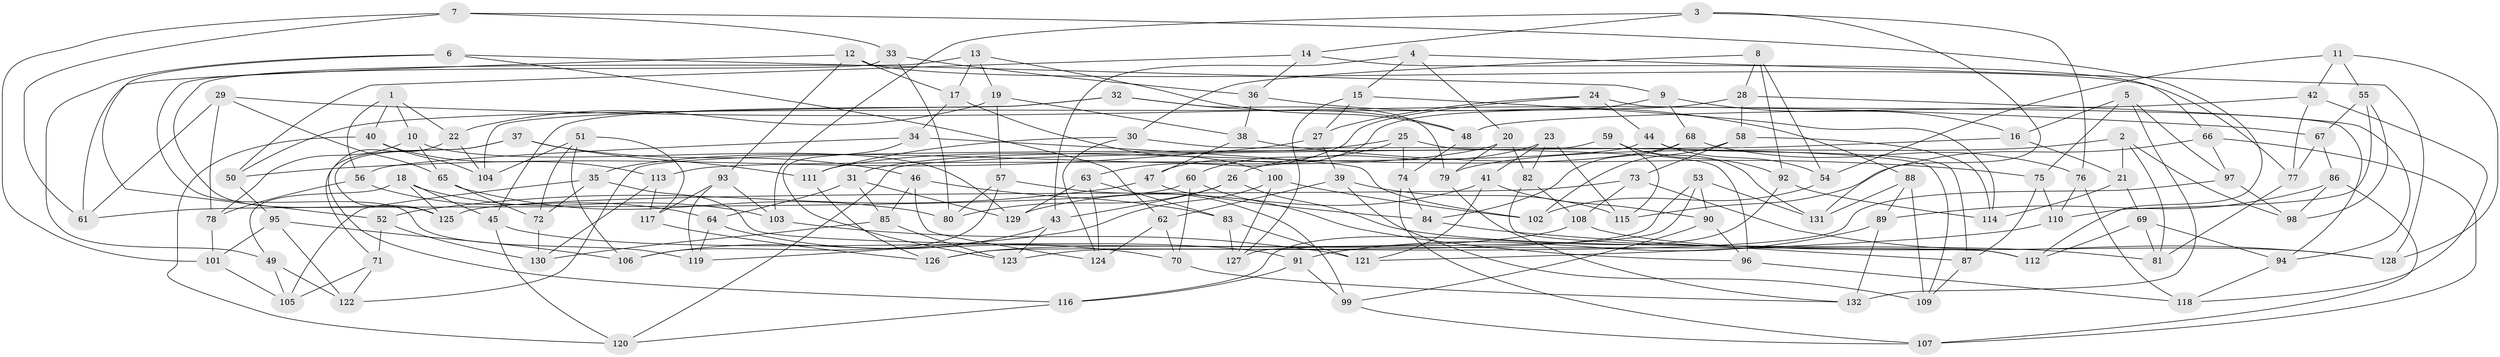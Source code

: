 // Generated by graph-tools (version 1.1) at 2025/50/03/09/25 03:50:55]
// undirected, 132 vertices, 264 edges
graph export_dot {
graph [start="1"]
  node [color=gray90,style=filled];
  1;
  2;
  3;
  4;
  5;
  6;
  7;
  8;
  9;
  10;
  11;
  12;
  13;
  14;
  15;
  16;
  17;
  18;
  19;
  20;
  21;
  22;
  23;
  24;
  25;
  26;
  27;
  28;
  29;
  30;
  31;
  32;
  33;
  34;
  35;
  36;
  37;
  38;
  39;
  40;
  41;
  42;
  43;
  44;
  45;
  46;
  47;
  48;
  49;
  50;
  51;
  52;
  53;
  54;
  55;
  56;
  57;
  58;
  59;
  60;
  61;
  62;
  63;
  64;
  65;
  66;
  67;
  68;
  69;
  70;
  71;
  72;
  73;
  74;
  75;
  76;
  77;
  78;
  79;
  80;
  81;
  82;
  83;
  84;
  85;
  86;
  87;
  88;
  89;
  90;
  91;
  92;
  93;
  94;
  95;
  96;
  97;
  98;
  99;
  100;
  101;
  102;
  103;
  104;
  105;
  106;
  107;
  108;
  109;
  110;
  111;
  112;
  113;
  114;
  115;
  116;
  117;
  118;
  119;
  120;
  121;
  122;
  123;
  124;
  125;
  126;
  127;
  128;
  129;
  130;
  131;
  132;
  1 -- 10;
  1 -- 40;
  1 -- 22;
  1 -- 56;
  2 -- 98;
  2 -- 21;
  2 -- 81;
  2 -- 79;
  3 -- 14;
  3 -- 131;
  3 -- 103;
  3 -- 76;
  4 -- 128;
  4 -- 43;
  4 -- 15;
  4 -- 20;
  5 -- 97;
  5 -- 16;
  5 -- 132;
  5 -- 75;
  6 -- 49;
  6 -- 9;
  6 -- 52;
  6 -- 62;
  7 -- 101;
  7 -- 61;
  7 -- 33;
  7 -- 112;
  8 -- 28;
  8 -- 30;
  8 -- 92;
  8 -- 54;
  9 -- 47;
  9 -- 68;
  9 -- 16;
  10 -- 129;
  10 -- 65;
  10 -- 78;
  11 -- 128;
  11 -- 54;
  11 -- 42;
  11 -- 55;
  12 -- 93;
  12 -- 17;
  12 -- 77;
  12 -- 61;
  13 -- 19;
  13 -- 125;
  13 -- 17;
  13 -- 48;
  14 -- 36;
  14 -- 66;
  14 -- 50;
  15 -- 127;
  15 -- 27;
  15 -- 114;
  16 -- 120;
  16 -- 21;
  17 -- 100;
  17 -- 34;
  18 -- 103;
  18 -- 45;
  18 -- 125;
  18 -- 49;
  19 -- 38;
  19 -- 22;
  19 -- 57;
  20 -- 79;
  20 -- 35;
  20 -- 82;
  21 -- 69;
  21 -- 114;
  22 -- 104;
  22 -- 116;
  23 -- 26;
  23 -- 41;
  23 -- 115;
  23 -- 82;
  24 -- 44;
  24 -- 94;
  24 -- 63;
  24 -- 27;
  25 -- 60;
  25 -- 31;
  25 -- 74;
  25 -- 96;
  26 -- 81;
  26 -- 80;
  26 -- 43;
  27 -- 50;
  27 -- 39;
  28 -- 58;
  28 -- 50;
  28 -- 94;
  29 -- 67;
  29 -- 61;
  29 -- 78;
  29 -- 65;
  30 -- 111;
  30 -- 109;
  30 -- 124;
  31 -- 64;
  31 -- 129;
  31 -- 85;
  32 -- 79;
  32 -- 45;
  32 -- 48;
  32 -- 104;
  33 -- 80;
  33 -- 119;
  33 -- 36;
  34 -- 102;
  34 -- 56;
  34 -- 123;
  35 -- 105;
  35 -- 72;
  35 -- 112;
  36 -- 38;
  36 -- 88;
  37 -- 71;
  37 -- 46;
  37 -- 125;
  37 -- 111;
  38 -- 47;
  38 -- 75;
  39 -- 115;
  39 -- 109;
  39 -- 62;
  40 -- 104;
  40 -- 113;
  40 -- 120;
  41 -- 90;
  41 -- 129;
  41 -- 121;
  42 -- 118;
  42 -- 77;
  42 -- 48;
  43 -- 123;
  43 -- 106;
  44 -- 87;
  44 -- 54;
  44 -- 113;
  45 -- 91;
  45 -- 120;
  46 -- 85;
  46 -- 83;
  46 -- 124;
  47 -- 52;
  47 -- 84;
  48 -- 74;
  49 -- 122;
  49 -- 105;
  50 -- 95;
  51 -- 104;
  51 -- 117;
  51 -- 72;
  51 -- 106;
  52 -- 130;
  52 -- 71;
  53 -- 90;
  53 -- 126;
  53 -- 127;
  53 -- 131;
  54 -- 102;
  55 -- 110;
  55 -- 67;
  55 -- 98;
  56 -- 64;
  56 -- 78;
  57 -- 80;
  57 -- 106;
  57 -- 99;
  58 -- 102;
  58 -- 73;
  58 -- 114;
  59 -- 131;
  59 -- 92;
  59 -- 122;
  59 -- 115;
  60 -- 70;
  60 -- 96;
  60 -- 61;
  62 -- 124;
  62 -- 70;
  63 -- 83;
  63 -- 124;
  63 -- 129;
  64 -- 119;
  64 -- 70;
  65 -- 80;
  65 -- 72;
  66 -- 107;
  66 -- 97;
  66 -- 115;
  67 -- 86;
  67 -- 77;
  68 -- 76;
  68 -- 111;
  68 -- 84;
  69 -- 81;
  69 -- 112;
  69 -- 94;
  70 -- 132;
  71 -- 105;
  71 -- 122;
  72 -- 130;
  73 -- 108;
  73 -- 125;
  73 -- 128;
  74 -- 84;
  74 -- 107;
  75 -- 110;
  75 -- 87;
  76 -- 110;
  76 -- 118;
  77 -- 81;
  78 -- 101;
  79 -- 132;
  82 -- 108;
  82 -- 112;
  83 -- 121;
  83 -- 127;
  84 -- 87;
  85 -- 130;
  85 -- 123;
  86 -- 89;
  86 -- 107;
  86 -- 98;
  87 -- 109;
  88 -- 89;
  88 -- 131;
  88 -- 109;
  89 -- 91;
  89 -- 132;
  90 -- 96;
  90 -- 99;
  91 -- 99;
  91 -- 116;
  92 -- 114;
  92 -- 116;
  93 -- 117;
  93 -- 103;
  93 -- 119;
  94 -- 118;
  95 -- 101;
  95 -- 122;
  95 -- 106;
  96 -- 118;
  97 -- 98;
  97 -- 123;
  99 -- 107;
  100 -- 127;
  100 -- 102;
  100 -- 119;
  101 -- 105;
  103 -- 121;
  108 -- 128;
  108 -- 126;
  110 -- 121;
  111 -- 126;
  113 -- 117;
  113 -- 130;
  116 -- 120;
  117 -- 126;
}
